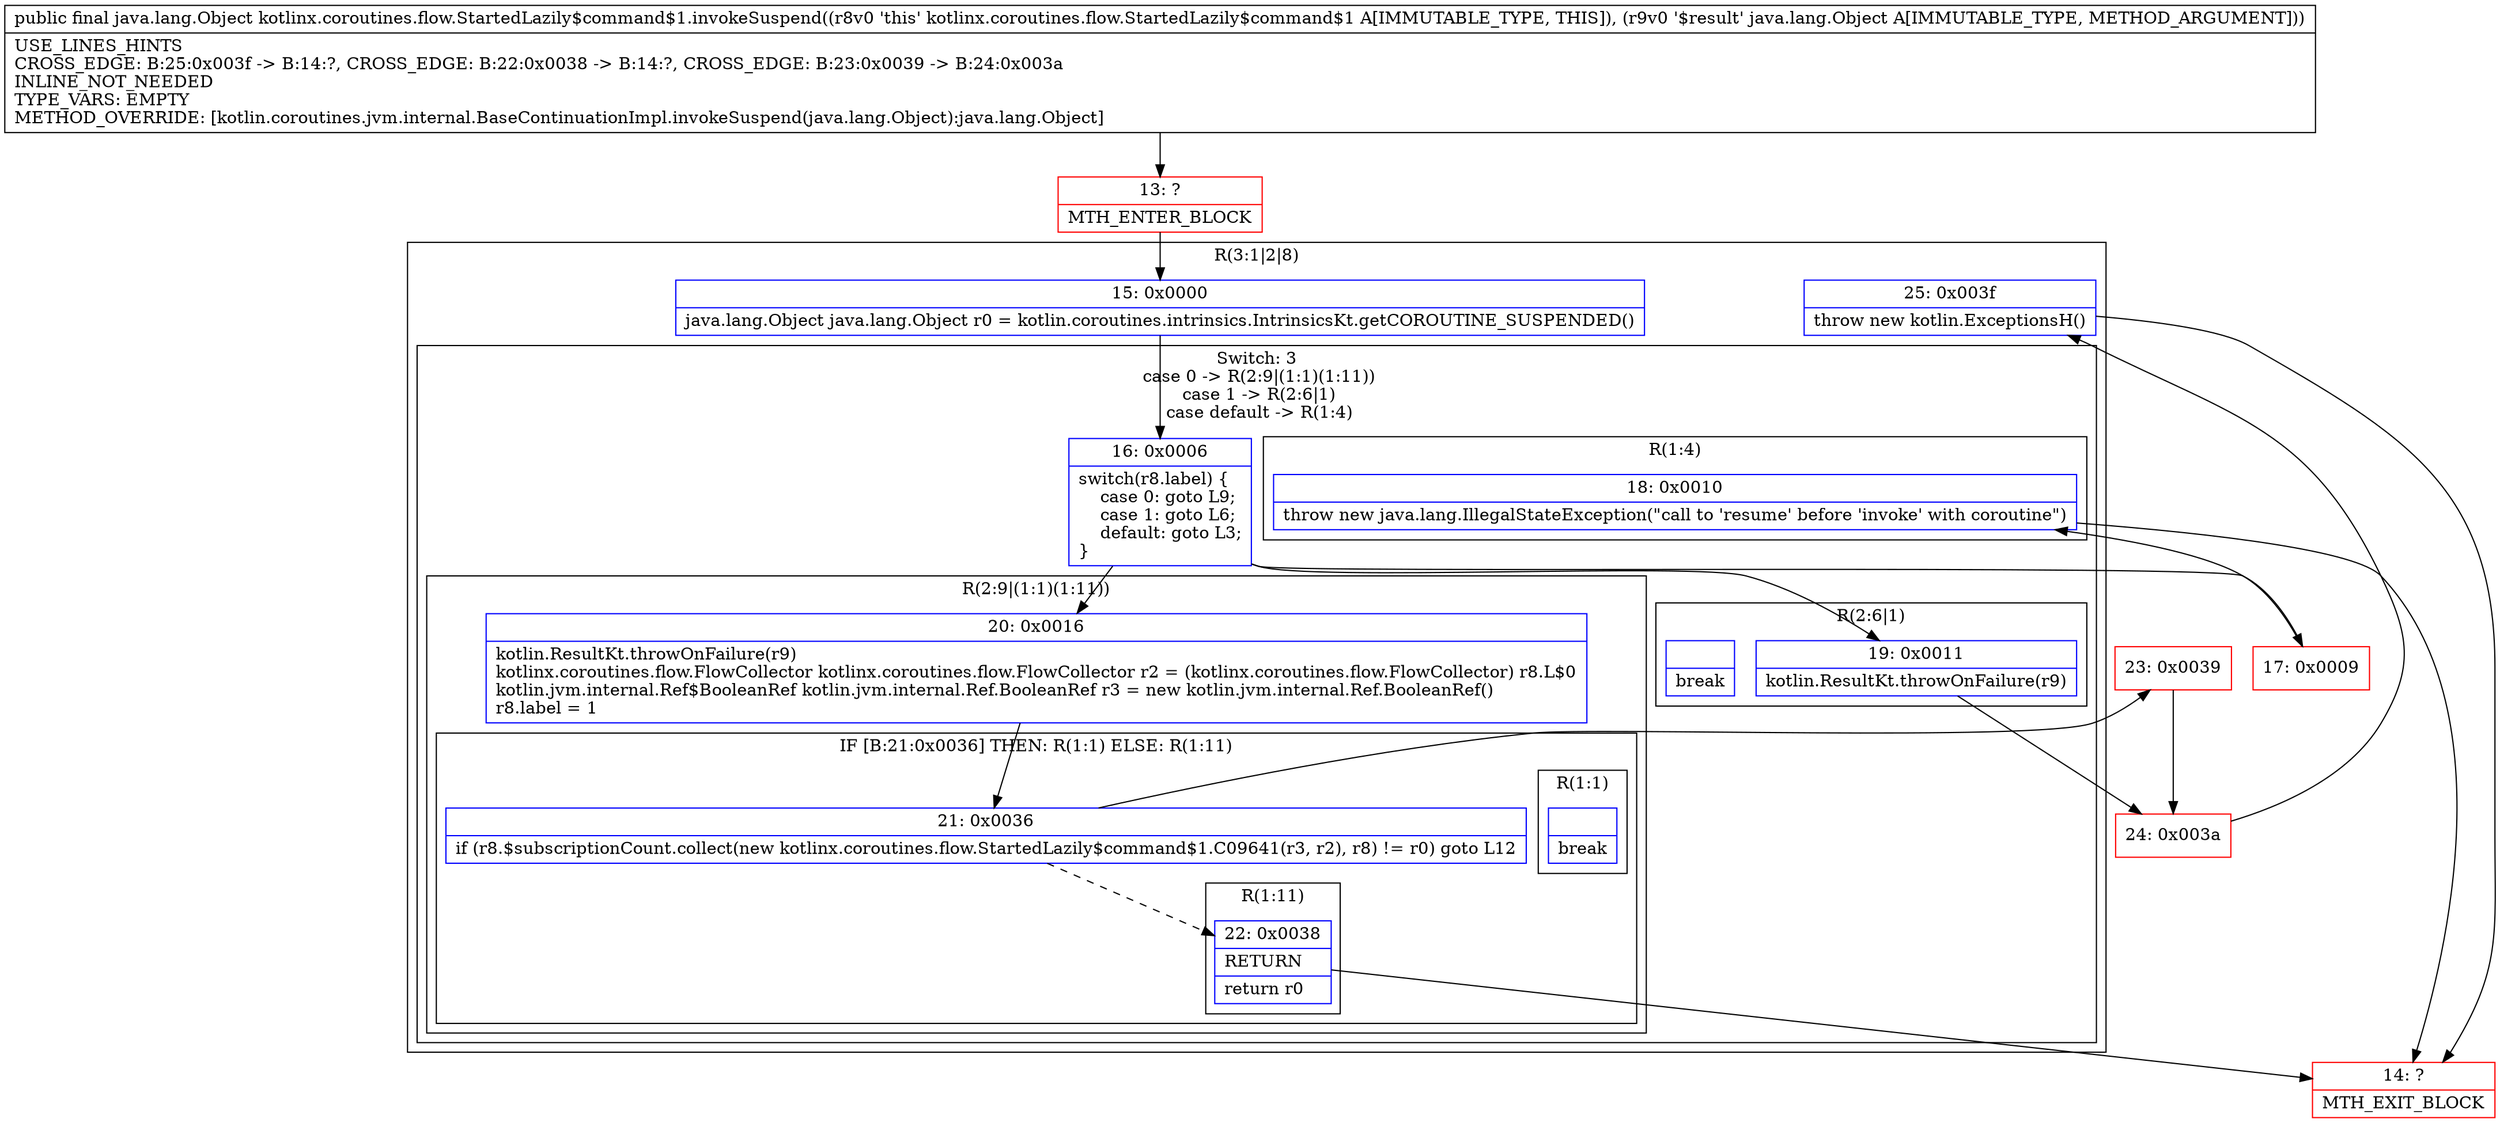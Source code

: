 digraph "CFG forkotlinx.coroutines.flow.StartedLazily$command$1.invokeSuspend(Ljava\/lang\/Object;)Ljava\/lang\/Object;" {
subgraph cluster_Region_389872767 {
label = "R(3:1|2|8)";
node [shape=record,color=blue];
Node_15 [shape=record,label="{15\:\ 0x0000|java.lang.Object java.lang.Object r0 = kotlin.coroutines.intrinsics.IntrinsicsKt.getCOROUTINE_SUSPENDED()\l}"];
subgraph cluster_SwitchRegion_1268008036 {
label = "Switch: 3
 case 0 -> R(2:9|(1:1)(1:11))
 case 1 -> R(2:6|1)
 case default -> R(1:4)";
node [shape=record,color=blue];
Node_16 [shape=record,label="{16\:\ 0x0006|switch(r8.label) \{\l    case 0: goto L9;\l    case 1: goto L6;\l    default: goto L3;\l\}\l}"];
subgraph cluster_Region_1213095194 {
label = "R(2:9|(1:1)(1:11))";
node [shape=record,color=blue];
Node_20 [shape=record,label="{20\:\ 0x0016|kotlin.ResultKt.throwOnFailure(r9)\lkotlinx.coroutines.flow.FlowCollector kotlinx.coroutines.flow.FlowCollector r2 = (kotlinx.coroutines.flow.FlowCollector) r8.L$0\lkotlin.jvm.internal.Ref$BooleanRef kotlin.jvm.internal.Ref.BooleanRef r3 = new kotlin.jvm.internal.Ref.BooleanRef()\lr8.label = 1\l}"];
subgraph cluster_IfRegion_1941021491 {
label = "IF [B:21:0x0036] THEN: R(1:1) ELSE: R(1:11)";
node [shape=record,color=blue];
Node_21 [shape=record,label="{21\:\ 0x0036|if (r8.$subscriptionCount.collect(new kotlinx.coroutines.flow.StartedLazily$command$1.C09641(r3, r2), r8) != r0) goto L12\l}"];
subgraph cluster_Region_1202014884 {
label = "R(1:1)";
node [shape=record,color=blue];
Node_InsnContainer_1874585116 [shape=record,label="{|break\l}"];
}
subgraph cluster_Region_1716859590 {
label = "R(1:11)";
node [shape=record,color=blue];
Node_22 [shape=record,label="{22\:\ 0x0038|RETURN\l|return r0\l}"];
}
}
}
subgraph cluster_Region_464268845 {
label = "R(2:6|1)";
node [shape=record,color=blue];
Node_19 [shape=record,label="{19\:\ 0x0011|kotlin.ResultKt.throwOnFailure(r9)\l}"];
Node_InsnContainer_1920138840 [shape=record,label="{|break\l}"];
}
subgraph cluster_Region_527395544 {
label = "R(1:4)";
node [shape=record,color=blue];
Node_18 [shape=record,label="{18\:\ 0x0010|throw new java.lang.IllegalStateException(\"call to 'resume' before 'invoke' with coroutine\")\l}"];
}
}
Node_25 [shape=record,label="{25\:\ 0x003f|throw new kotlin.ExceptionsH()\l}"];
}
Node_13 [shape=record,color=red,label="{13\:\ ?|MTH_ENTER_BLOCK\l}"];
Node_17 [shape=record,color=red,label="{17\:\ 0x0009}"];
Node_14 [shape=record,color=red,label="{14\:\ ?|MTH_EXIT_BLOCK\l}"];
Node_24 [shape=record,color=red,label="{24\:\ 0x003a}"];
Node_23 [shape=record,color=red,label="{23\:\ 0x0039}"];
MethodNode[shape=record,label="{public final java.lang.Object kotlinx.coroutines.flow.StartedLazily$command$1.invokeSuspend((r8v0 'this' kotlinx.coroutines.flow.StartedLazily$command$1 A[IMMUTABLE_TYPE, THIS]), (r9v0 '$result' java.lang.Object A[IMMUTABLE_TYPE, METHOD_ARGUMENT]))  | USE_LINES_HINTS\lCROSS_EDGE: B:25:0x003f \-\> B:14:?, CROSS_EDGE: B:22:0x0038 \-\> B:14:?, CROSS_EDGE: B:23:0x0039 \-\> B:24:0x003a\lINLINE_NOT_NEEDED\lTYPE_VARS: EMPTY\lMETHOD_OVERRIDE: [kotlin.coroutines.jvm.internal.BaseContinuationImpl.invokeSuspend(java.lang.Object):java.lang.Object]\l}"];
MethodNode -> Node_13;Node_15 -> Node_16;
Node_16 -> Node_17;
Node_16 -> Node_19;
Node_16 -> Node_20;
Node_20 -> Node_21;
Node_21 -> Node_22[style=dashed];
Node_21 -> Node_23;
Node_22 -> Node_14;
Node_19 -> Node_24;
Node_18 -> Node_14;
Node_25 -> Node_14;
Node_13 -> Node_15;
Node_17 -> Node_18;
Node_24 -> Node_25;
Node_23 -> Node_24;
}


